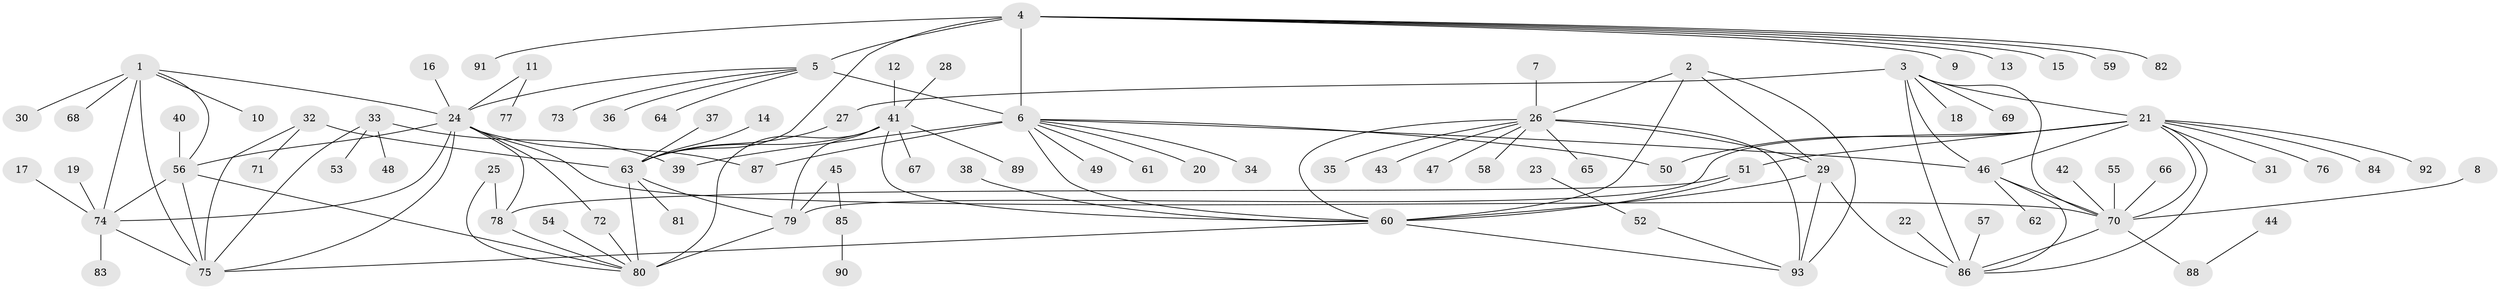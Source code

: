 // original degree distribution, {6: 0.015151515151515152, 7: 0.03787878787878788, 13: 0.022727272727272728, 9: 0.03787878787878788, 8: 0.045454545454545456, 12: 0.022727272727272728, 5: 0.03787878787878788, 11: 0.007575757575757576, 10: 0.007575757575757576, 1: 0.5984848484848485, 2: 0.11363636363636363, 3: 0.030303030303030304, 4: 0.022727272727272728}
// Generated by graph-tools (version 1.1) at 2025/37/03/04/25 23:37:36]
// undirected, 93 vertices, 130 edges
graph export_dot {
  node [color=gray90,style=filled];
  1;
  2;
  3;
  4;
  5;
  6;
  7;
  8;
  9;
  10;
  11;
  12;
  13;
  14;
  15;
  16;
  17;
  18;
  19;
  20;
  21;
  22;
  23;
  24;
  25;
  26;
  27;
  28;
  29;
  30;
  31;
  32;
  33;
  34;
  35;
  36;
  37;
  38;
  39;
  40;
  41;
  42;
  43;
  44;
  45;
  46;
  47;
  48;
  49;
  50;
  51;
  52;
  53;
  54;
  55;
  56;
  57;
  58;
  59;
  60;
  61;
  62;
  63;
  64;
  65;
  66;
  67;
  68;
  69;
  70;
  71;
  72;
  73;
  74;
  75;
  76;
  77;
  78;
  79;
  80;
  81;
  82;
  83;
  84;
  85;
  86;
  87;
  88;
  89;
  90;
  91;
  92;
  93;
  1 -- 10 [weight=1.0];
  1 -- 24 [weight=2.0];
  1 -- 30 [weight=1.0];
  1 -- 56 [weight=2.0];
  1 -- 68 [weight=1.0];
  1 -- 74 [weight=2.0];
  1 -- 75 [weight=2.0];
  2 -- 26 [weight=2.0];
  2 -- 29 [weight=2.0];
  2 -- 60 [weight=2.0];
  2 -- 93 [weight=2.0];
  3 -- 18 [weight=1.0];
  3 -- 21 [weight=2.0];
  3 -- 27 [weight=1.0];
  3 -- 46 [weight=2.0];
  3 -- 69 [weight=1.0];
  3 -- 70 [weight=2.0];
  3 -- 86 [weight=2.0];
  4 -- 5 [weight=4.0];
  4 -- 6 [weight=4.0];
  4 -- 9 [weight=1.0];
  4 -- 13 [weight=1.0];
  4 -- 15 [weight=1.0];
  4 -- 59 [weight=1.0];
  4 -- 63 [weight=1.0];
  4 -- 82 [weight=1.0];
  4 -- 91 [weight=1.0];
  5 -- 6 [weight=4.0];
  5 -- 24 [weight=1.0];
  5 -- 36 [weight=1.0];
  5 -- 64 [weight=1.0];
  5 -- 73 [weight=1.0];
  6 -- 20 [weight=1.0];
  6 -- 34 [weight=1.0];
  6 -- 39 [weight=1.0];
  6 -- 46 [weight=1.0];
  6 -- 49 [weight=1.0];
  6 -- 50 [weight=1.0];
  6 -- 60 [weight=1.0];
  6 -- 61 [weight=1.0];
  6 -- 87 [weight=1.0];
  7 -- 26 [weight=1.0];
  8 -- 70 [weight=1.0];
  11 -- 24 [weight=1.0];
  11 -- 77 [weight=1.0];
  12 -- 41 [weight=1.0];
  14 -- 63 [weight=1.0];
  16 -- 24 [weight=1.0];
  17 -- 74 [weight=1.0];
  19 -- 74 [weight=1.0];
  21 -- 31 [weight=1.0];
  21 -- 46 [weight=1.0];
  21 -- 50 [weight=1.0];
  21 -- 51 [weight=1.0];
  21 -- 70 [weight=1.0];
  21 -- 76 [weight=1.0];
  21 -- 79 [weight=1.0];
  21 -- 84 [weight=1.0];
  21 -- 86 [weight=1.0];
  21 -- 92 [weight=1.0];
  22 -- 86 [weight=1.0];
  23 -- 52 [weight=1.0];
  24 -- 56 [weight=1.0];
  24 -- 70 [weight=1.0];
  24 -- 72 [weight=1.0];
  24 -- 74 [weight=1.0];
  24 -- 75 [weight=1.0];
  24 -- 78 [weight=1.0];
  24 -- 87 [weight=1.0];
  25 -- 78 [weight=1.0];
  25 -- 80 [weight=1.0];
  26 -- 29 [weight=1.0];
  26 -- 35 [weight=1.0];
  26 -- 43 [weight=1.0];
  26 -- 47 [weight=1.0];
  26 -- 58 [weight=1.0];
  26 -- 60 [weight=1.0];
  26 -- 65 [weight=1.0];
  26 -- 93 [weight=1.0];
  27 -- 63 [weight=1.0];
  28 -- 41 [weight=1.0];
  29 -- 60 [weight=1.0];
  29 -- 86 [weight=1.0];
  29 -- 93 [weight=1.0];
  32 -- 63 [weight=1.0];
  32 -- 71 [weight=1.0];
  32 -- 75 [weight=1.0];
  33 -- 39 [weight=1.0];
  33 -- 48 [weight=1.0];
  33 -- 53 [weight=1.0];
  33 -- 75 [weight=1.0];
  37 -- 63 [weight=1.0];
  38 -- 60 [weight=1.0];
  40 -- 56 [weight=1.0];
  41 -- 60 [weight=1.0];
  41 -- 63 [weight=2.0];
  41 -- 67 [weight=1.0];
  41 -- 79 [weight=2.0];
  41 -- 80 [weight=4.0];
  41 -- 89 [weight=1.0];
  42 -- 70 [weight=1.0];
  44 -- 88 [weight=1.0];
  45 -- 79 [weight=1.0];
  45 -- 85 [weight=1.0];
  46 -- 62 [weight=1.0];
  46 -- 70 [weight=1.0];
  46 -- 86 [weight=1.0];
  51 -- 60 [weight=1.0];
  51 -- 78 [weight=1.0];
  52 -- 93 [weight=1.0];
  54 -- 80 [weight=1.0];
  55 -- 70 [weight=1.0];
  56 -- 74 [weight=1.0];
  56 -- 75 [weight=1.0];
  56 -- 80 [weight=1.0];
  57 -- 86 [weight=1.0];
  60 -- 75 [weight=1.0];
  60 -- 93 [weight=1.0];
  63 -- 79 [weight=1.0];
  63 -- 80 [weight=2.0];
  63 -- 81 [weight=1.0];
  66 -- 70 [weight=1.0];
  70 -- 86 [weight=1.0];
  70 -- 88 [weight=1.0];
  72 -- 80 [weight=1.0];
  74 -- 75 [weight=1.0];
  74 -- 83 [weight=1.0];
  78 -- 80 [weight=1.0];
  79 -- 80 [weight=2.0];
  85 -- 90 [weight=1.0];
}
